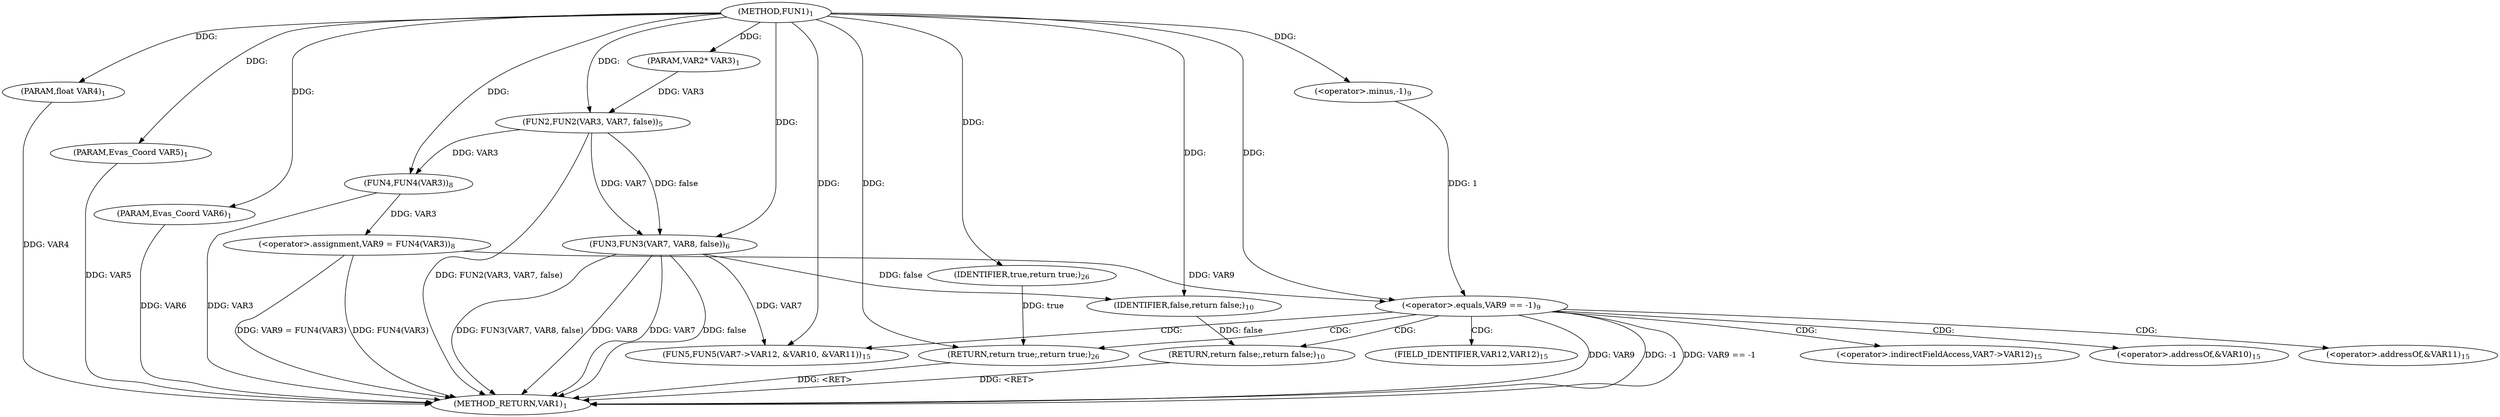 digraph "FUN1" {  
"8" [label = <(METHOD,FUN1)<SUB>1</SUB>> ]
"47" [label = <(METHOD_RETURN,VAR1)<SUB>1</SUB>> ]
"9" [label = <(PARAM,VAR2* VAR3)<SUB>1</SUB>> ]
"10" [label = <(PARAM,float VAR4)<SUB>1</SUB>> ]
"11" [label = <(PARAM,Evas_Coord VAR5)<SUB>1</SUB>> ]
"12" [label = <(PARAM,Evas_Coord VAR6)<SUB>1</SUB>> ]
"14" [label = <(FUN2,FUN2(VAR3, VAR7, false))<SUB>5</SUB>> ]
"18" [label = <(FUN3,FUN3(VAR7, VAR8, false))<SUB>6</SUB>> ]
"23" [label = <(&lt;operator&gt;.assignment,VAR9 = FUN4(VAR3))<SUB>8</SUB>> ]
"37" [label = <(FUN5,FUN5(VAR7-&gt;VAR12, &amp;VAR10, &amp;VAR11))<SUB>15</SUB>> ]
"45" [label = <(RETURN,return true;,return true;)<SUB>26</SUB>> ]
"28" [label = <(&lt;operator&gt;.equals,VAR9 == -1)<SUB>9</SUB>> ]
"46" [label = <(IDENTIFIER,true,return true;)<SUB>26</SUB>> ]
"25" [label = <(FUN4,FUN4(VAR3))<SUB>8</SUB>> ]
"33" [label = <(RETURN,return false;,return false;)<SUB>10</SUB>> ]
"30" [label = <(&lt;operator&gt;.minus,-1)<SUB>9</SUB>> ]
"34" [label = <(IDENTIFIER,false,return false;)<SUB>10</SUB>> ]
"38" [label = <(&lt;operator&gt;.indirectFieldAccess,VAR7-&gt;VAR12)<SUB>15</SUB>> ]
"41" [label = <(&lt;operator&gt;.addressOf,&amp;VAR10)<SUB>15</SUB>> ]
"43" [label = <(&lt;operator&gt;.addressOf,&amp;VAR11)<SUB>15</SUB>> ]
"40" [label = <(FIELD_IDENTIFIER,VAR12,VAR12)<SUB>15</SUB>> ]
  "33" -> "47"  [ label = "DDG: &lt;RET&gt;"] 
  "45" -> "47"  [ label = "DDG: &lt;RET&gt;"] 
  "10" -> "47"  [ label = "DDG: VAR4"] 
  "11" -> "47"  [ label = "DDG: VAR5"] 
  "12" -> "47"  [ label = "DDG: VAR6"] 
  "14" -> "47"  [ label = "DDG: FUN2(VAR3, VAR7, false)"] 
  "18" -> "47"  [ label = "DDG: VAR7"] 
  "18" -> "47"  [ label = "DDG: false"] 
  "18" -> "47"  [ label = "DDG: FUN3(VAR7, VAR8, false)"] 
  "25" -> "47"  [ label = "DDG: VAR3"] 
  "23" -> "47"  [ label = "DDG: FUN4(VAR3)"] 
  "23" -> "47"  [ label = "DDG: VAR9 = FUN4(VAR3)"] 
  "28" -> "47"  [ label = "DDG: VAR9"] 
  "28" -> "47"  [ label = "DDG: -1"] 
  "28" -> "47"  [ label = "DDG: VAR9 == -1"] 
  "18" -> "47"  [ label = "DDG: VAR8"] 
  "8" -> "9"  [ label = "DDG: "] 
  "8" -> "10"  [ label = "DDG: "] 
  "8" -> "11"  [ label = "DDG: "] 
  "8" -> "12"  [ label = "DDG: "] 
  "25" -> "23"  [ label = "DDG: VAR3"] 
  "46" -> "45"  [ label = "DDG: true"] 
  "8" -> "45"  [ label = "DDG: "] 
  "9" -> "14"  [ label = "DDG: VAR3"] 
  "8" -> "14"  [ label = "DDG: "] 
  "14" -> "18"  [ label = "DDG: VAR7"] 
  "8" -> "18"  [ label = "DDG: "] 
  "14" -> "18"  [ label = "DDG: false"] 
  "18" -> "37"  [ label = "DDG: VAR7"] 
  "8" -> "37"  [ label = "DDG: "] 
  "8" -> "46"  [ label = "DDG: "] 
  "14" -> "25"  [ label = "DDG: VAR3"] 
  "8" -> "25"  [ label = "DDG: "] 
  "23" -> "28"  [ label = "DDG: VAR9"] 
  "8" -> "28"  [ label = "DDG: "] 
  "30" -> "28"  [ label = "DDG: 1"] 
  "34" -> "33"  [ label = "DDG: false"] 
  "8" -> "30"  [ label = "DDG: "] 
  "18" -> "34"  [ label = "DDG: false"] 
  "8" -> "34"  [ label = "DDG: "] 
  "28" -> "40"  [ label = "CDG: "] 
  "28" -> "33"  [ label = "CDG: "] 
  "28" -> "37"  [ label = "CDG: "] 
  "28" -> "38"  [ label = "CDG: "] 
  "28" -> "41"  [ label = "CDG: "] 
  "28" -> "45"  [ label = "CDG: "] 
  "28" -> "43"  [ label = "CDG: "] 
}
